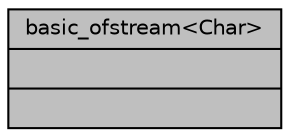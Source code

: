 digraph "basic_ofstream&lt;Char&gt;"
{
 // INTERACTIVE_SVG=YES
  bgcolor="transparent";
  edge [fontname="Helvetica",fontsize="10",labelfontname="Helvetica",labelfontsize="10"];
  node [fontname="Helvetica",fontsize="10",shape=record];
  Node1 [label="{basic_ofstream\<Char\>\n||}",height=0.2,width=0.4,color="black", fillcolor="grey75", style="filled", fontcolor="black"];
}
